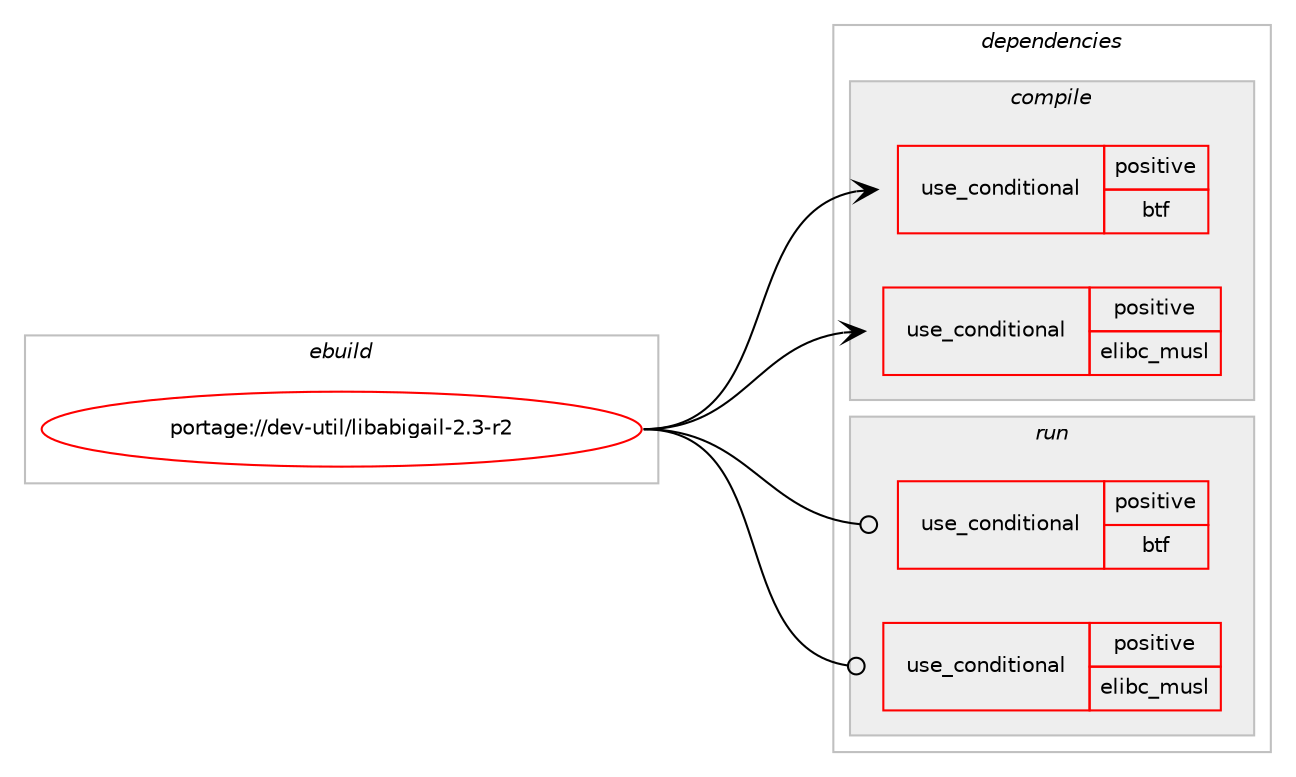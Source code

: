 digraph prolog {

# *************
# Graph options
# *************

newrank=true;
concentrate=true;
compound=true;
graph [rankdir=LR,fontname=Helvetica,fontsize=10,ranksep=1.5];#, ranksep=2.5, nodesep=0.2];
edge  [arrowhead=vee];
node  [fontname=Helvetica,fontsize=10];

# **********
# The ebuild
# **********

subgraph cluster_leftcol {
color=gray;
rank=same;
label=<<i>ebuild</i>>;
id [label="portage://dev-util/libabigail-2.3-r2", color=red, width=4, href="../dev-util/libabigail-2.3-r2.svg"];
}

# ****************
# The dependencies
# ****************

subgraph cluster_midcol {
color=gray;
label=<<i>dependencies</i>>;
subgraph cluster_compile {
fillcolor="#eeeeee";
style=filled;
label=<<i>compile</i>>;
subgraph cond59441 {
dependency110736 [label=<<TABLE BORDER="0" CELLBORDER="1" CELLSPACING="0" CELLPADDING="4"><TR><TD ROWSPAN="3" CELLPADDING="10">use_conditional</TD></TR><TR><TD>positive</TD></TR><TR><TD>btf</TD></TR></TABLE>>, shape=none, color=red];
# *** BEGIN UNKNOWN DEPENDENCY TYPE (TODO) ***
# dependency110736 -> package_dependency(portage://dev-util/libabigail-2.3-r2,install,no,dev-libs,libbpf,none,[,,],any_same_slot,[])
# *** END UNKNOWN DEPENDENCY TYPE (TODO) ***

}
id:e -> dependency110736:w [weight=20,style="solid",arrowhead="vee"];
subgraph cond59442 {
dependency110737 [label=<<TABLE BORDER="0" CELLBORDER="1" CELLSPACING="0" CELLPADDING="4"><TR><TD ROWSPAN="3" CELLPADDING="10">use_conditional</TD></TR><TR><TD>positive</TD></TR><TR><TD>elibc_musl</TD></TR></TABLE>>, shape=none, color=red];
# *** BEGIN UNKNOWN DEPENDENCY TYPE (TODO) ***
# dependency110737 -> package_dependency(portage://dev-util/libabigail-2.3-r2,install,no,sys-libs,fts-standalone,none,[,,],[],[])
# *** END UNKNOWN DEPENDENCY TYPE (TODO) ***

}
id:e -> dependency110737:w [weight=20,style="solid",arrowhead="vee"];
# *** BEGIN UNKNOWN DEPENDENCY TYPE (TODO) ***
# id -> package_dependency(portage://dev-util/libabigail-2.3-r2,install,no,dev-libs,elfutils,none,[,,],[],[])
# *** END UNKNOWN DEPENDENCY TYPE (TODO) ***

# *** BEGIN UNKNOWN DEPENDENCY TYPE (TODO) ***
# id -> package_dependency(portage://dev-util/libabigail-2.3-r2,install,no,dev-libs,libxml2,none,[,,],[slot(2)],[])
# *** END UNKNOWN DEPENDENCY TYPE (TODO) ***

}
subgraph cluster_compileandrun {
fillcolor="#eeeeee";
style=filled;
label=<<i>compile and run</i>>;
}
subgraph cluster_run {
fillcolor="#eeeeee";
style=filled;
label=<<i>run</i>>;
subgraph cond59443 {
dependency110738 [label=<<TABLE BORDER="0" CELLBORDER="1" CELLSPACING="0" CELLPADDING="4"><TR><TD ROWSPAN="3" CELLPADDING="10">use_conditional</TD></TR><TR><TD>positive</TD></TR><TR><TD>btf</TD></TR></TABLE>>, shape=none, color=red];
# *** BEGIN UNKNOWN DEPENDENCY TYPE (TODO) ***
# dependency110738 -> package_dependency(portage://dev-util/libabigail-2.3-r2,run,no,dev-libs,libbpf,none,[,,],any_same_slot,[])
# *** END UNKNOWN DEPENDENCY TYPE (TODO) ***

}
id:e -> dependency110738:w [weight=20,style="solid",arrowhead="odot"];
subgraph cond59444 {
dependency110739 [label=<<TABLE BORDER="0" CELLBORDER="1" CELLSPACING="0" CELLPADDING="4"><TR><TD ROWSPAN="3" CELLPADDING="10">use_conditional</TD></TR><TR><TD>positive</TD></TR><TR><TD>elibc_musl</TD></TR></TABLE>>, shape=none, color=red];
# *** BEGIN UNKNOWN DEPENDENCY TYPE (TODO) ***
# dependency110739 -> package_dependency(portage://dev-util/libabigail-2.3-r2,run,no,sys-libs,fts-standalone,none,[,,],[],[])
# *** END UNKNOWN DEPENDENCY TYPE (TODO) ***

}
id:e -> dependency110739:w [weight=20,style="solid",arrowhead="odot"];
# *** BEGIN UNKNOWN DEPENDENCY TYPE (TODO) ***
# id -> package_dependency(portage://dev-util/libabigail-2.3-r2,run,no,dev-libs,elfutils,none,[,,],[],[])
# *** END UNKNOWN DEPENDENCY TYPE (TODO) ***

# *** BEGIN UNKNOWN DEPENDENCY TYPE (TODO) ***
# id -> package_dependency(portage://dev-util/libabigail-2.3-r2,run,no,dev-libs,libxml2,none,[,,],[slot(2)],[])
# *** END UNKNOWN DEPENDENCY TYPE (TODO) ***

}
}

# **************
# The candidates
# **************

subgraph cluster_choices {
rank=same;
color=gray;
label=<<i>candidates</i>>;

}

}
